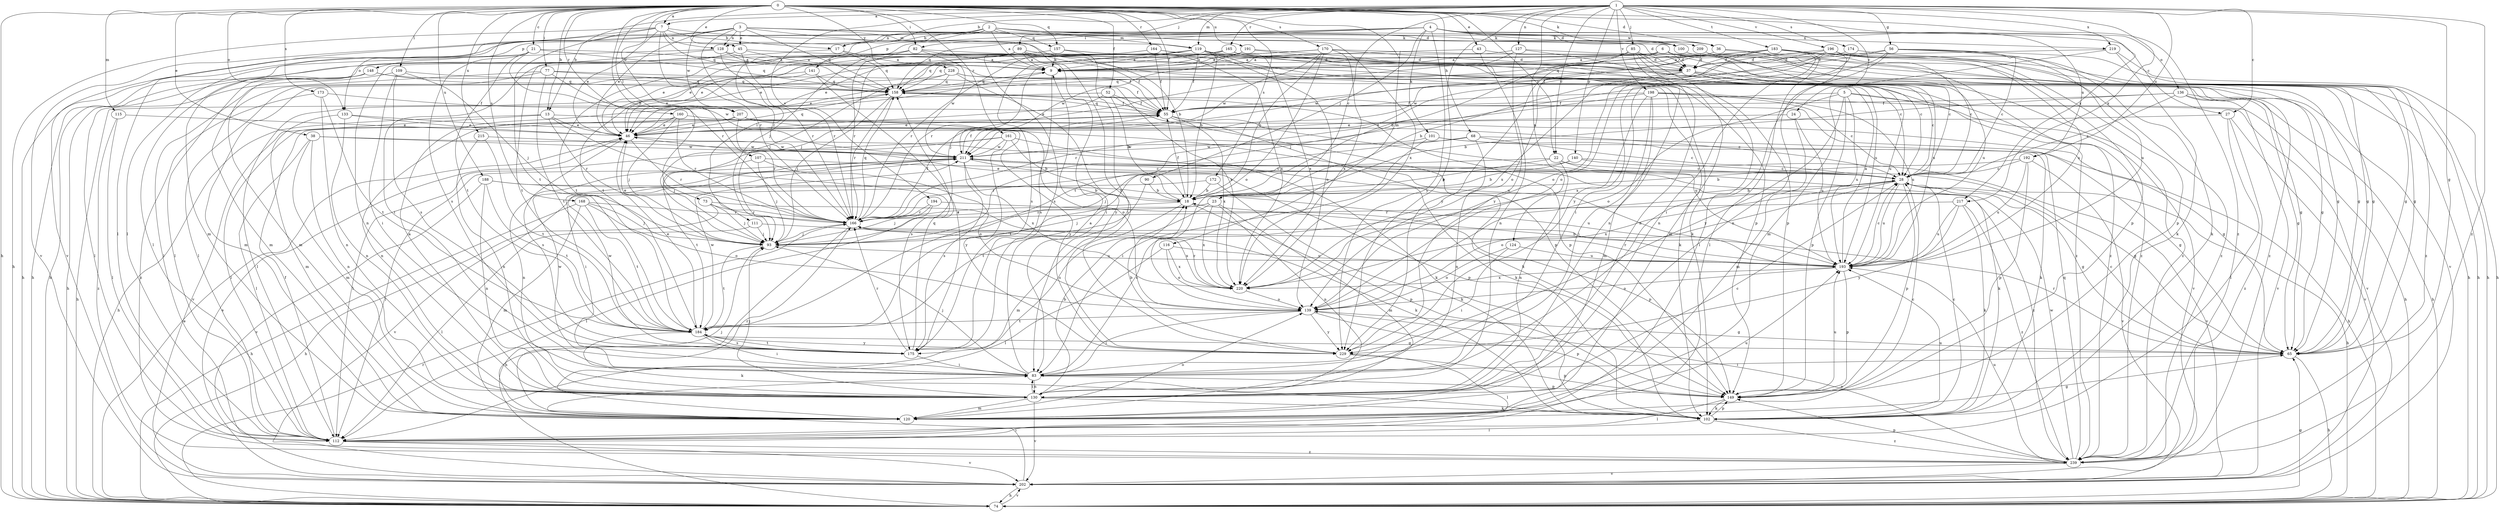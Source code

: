 strict digraph  {
0;
1;
2;
3;
4;
5;
6;
7;
9;
13;
17;
18;
21;
22;
23;
24;
27;
28;
36;
37;
38;
43;
45;
46;
52;
55;
56;
65;
68;
73;
74;
77;
82;
83;
85;
89;
90;
93;
100;
101;
102;
107;
109;
111;
112;
115;
116;
119;
120;
124;
127;
128;
130;
133;
136;
139;
140;
141;
148;
149;
157;
158;
160;
161;
164;
165;
166;
168;
170;
172;
173;
174;
175;
183;
184;
188;
191;
192;
193;
194;
196;
198;
202;
207;
209;
211;
215;
217;
219;
220;
228;
229;
239;
0 -> 7  [label=a];
0 -> 13  [label=b];
0 -> 21  [label=c];
0 -> 22  [label=c];
0 -> 36  [label=d];
0 -> 38  [label=e];
0 -> 43  [label=e];
0 -> 45  [label=e];
0 -> 52  [label=f];
0 -> 55  [label=f];
0 -> 68  [label=h];
0 -> 73  [label=h];
0 -> 74  [label=h];
0 -> 77  [label=i];
0 -> 82  [label=i];
0 -> 100  [label=k];
0 -> 107  [label=l];
0 -> 109  [label=l];
0 -> 115  [label=m];
0 -> 116  [label=m];
0 -> 133  [label=o];
0 -> 157  [label=q];
0 -> 160  [label=r];
0 -> 161  [label=r];
0 -> 164  [label=r];
0 -> 168  [label=s];
0 -> 170  [label=s];
0 -> 172  [label=s];
0 -> 173  [label=s];
0 -> 188  [label=u];
0 -> 191  [label=u];
0 -> 207  [label=w];
0 -> 215  [label=x];
0 -> 217  [label=x];
0 -> 228  [label=y];
0 -> 239  [label=z];
1 -> 7  [label=a];
1 -> 13  [label=b];
1 -> 17  [label=b];
1 -> 22  [label=c];
1 -> 23  [label=c];
1 -> 24  [label=c];
1 -> 27  [label=c];
1 -> 56  [label=g];
1 -> 65  [label=g];
1 -> 85  [label=j];
1 -> 89  [label=j];
1 -> 119  [label=m];
1 -> 124  [label=n];
1 -> 127  [label=n];
1 -> 140  [label=p];
1 -> 165  [label=r];
1 -> 174  [label=s];
1 -> 183  [label=t];
1 -> 192  [label=u];
1 -> 194  [label=v];
1 -> 196  [label=v];
1 -> 198  [label=v];
1 -> 217  [label=x];
1 -> 219  [label=x];
1 -> 229  [label=y];
1 -> 239  [label=z];
2 -> 9  [label=a];
2 -> 17  [label=b];
2 -> 36  [label=d];
2 -> 100  [label=k];
2 -> 111  [label=l];
2 -> 112  [label=l];
2 -> 119  [label=m];
2 -> 128  [label=n];
2 -> 141  [label=p];
2 -> 148  [label=p];
2 -> 157  [label=q];
2 -> 202  [label=v];
2 -> 219  [label=x];
2 -> 220  [label=x];
3 -> 36  [label=d];
3 -> 37  [label=d];
3 -> 45  [label=e];
3 -> 46  [label=e];
3 -> 100  [label=k];
3 -> 119  [label=m];
3 -> 128  [label=n];
3 -> 133  [label=o];
3 -> 158  [label=q];
3 -> 166  [label=r];
3 -> 202  [label=v];
3 -> 207  [label=w];
3 -> 229  [label=y];
4 -> 27  [label=c];
4 -> 82  [label=i];
4 -> 90  [label=j];
4 -> 93  [label=j];
4 -> 100  [label=k];
4 -> 101  [label=k];
4 -> 136  [label=o];
4 -> 158  [label=q];
4 -> 192  [label=u];
4 -> 209  [label=w];
4 -> 229  [label=y];
5 -> 55  [label=f];
5 -> 74  [label=h];
5 -> 139  [label=o];
5 -> 149  [label=p];
5 -> 193  [label=u];
5 -> 202  [label=v];
5 -> 229  [label=y];
6 -> 9  [label=a];
6 -> 28  [label=c];
6 -> 37  [label=d];
6 -> 46  [label=e];
6 -> 74  [label=h];
6 -> 211  [label=w];
6 -> 239  [label=z];
7 -> 17  [label=b];
7 -> 18  [label=b];
7 -> 46  [label=e];
7 -> 74  [label=h];
7 -> 112  [label=l];
7 -> 128  [label=n];
7 -> 158  [label=q];
7 -> 166  [label=r];
7 -> 184  [label=t];
9 -> 158  [label=q];
9 -> 175  [label=s];
13 -> 46  [label=e];
13 -> 74  [label=h];
13 -> 166  [label=r];
13 -> 175  [label=s];
13 -> 193  [label=u];
13 -> 202  [label=v];
17 -> 9  [label=a];
17 -> 130  [label=n];
17 -> 158  [label=q];
18 -> 46  [label=e];
18 -> 55  [label=f];
18 -> 120  [label=m];
18 -> 149  [label=p];
18 -> 166  [label=r];
21 -> 9  [label=a];
21 -> 74  [label=h];
21 -> 158  [label=q];
21 -> 166  [label=r];
21 -> 175  [label=s];
21 -> 184  [label=t];
22 -> 18  [label=b];
22 -> 28  [label=c];
22 -> 102  [label=k];
22 -> 130  [label=n];
22 -> 166  [label=r];
23 -> 93  [label=j];
23 -> 120  [label=m];
23 -> 130  [label=n];
23 -> 166  [label=r];
23 -> 175  [label=s];
23 -> 220  [label=x];
24 -> 46  [label=e];
24 -> 120  [label=m];
24 -> 193  [label=u];
27 -> 46  [label=e];
27 -> 112  [label=l];
27 -> 202  [label=v];
27 -> 239  [label=z];
28 -> 18  [label=b];
28 -> 65  [label=g];
28 -> 74  [label=h];
28 -> 139  [label=o];
28 -> 149  [label=p];
28 -> 193  [label=u];
28 -> 220  [label=x];
36 -> 9  [label=a];
36 -> 28  [label=c];
36 -> 239  [label=z];
37 -> 18  [label=b];
37 -> 28  [label=c];
37 -> 65  [label=g];
37 -> 158  [label=q];
37 -> 193  [label=u];
37 -> 220  [label=x];
38 -> 102  [label=k];
38 -> 112  [label=l];
38 -> 120  [label=m];
38 -> 130  [label=n];
38 -> 211  [label=w];
43 -> 9  [label=a];
43 -> 65  [label=g];
43 -> 130  [label=n];
45 -> 9  [label=a];
45 -> 102  [label=k];
45 -> 166  [label=r];
45 -> 184  [label=t];
46 -> 158  [label=q];
46 -> 166  [label=r];
46 -> 175  [label=s];
46 -> 211  [label=w];
52 -> 18  [label=b];
52 -> 46  [label=e];
52 -> 55  [label=f];
52 -> 74  [label=h];
52 -> 149  [label=p];
55 -> 46  [label=e];
55 -> 102  [label=k];
55 -> 158  [label=q];
55 -> 193  [label=u];
55 -> 220  [label=x];
56 -> 28  [label=c];
56 -> 37  [label=d];
56 -> 55  [label=f];
56 -> 83  [label=i];
56 -> 93  [label=j];
56 -> 102  [label=k];
56 -> 193  [label=u];
56 -> 239  [label=z];
65 -> 28  [label=c];
65 -> 74  [label=h];
65 -> 83  [label=i];
65 -> 166  [label=r];
68 -> 28  [label=c];
68 -> 65  [label=g];
68 -> 130  [label=n];
68 -> 184  [label=t];
68 -> 211  [label=w];
73 -> 74  [label=h];
73 -> 93  [label=j];
73 -> 102  [label=k];
73 -> 166  [label=r];
74 -> 46  [label=e];
74 -> 65  [label=g];
74 -> 166  [label=r];
74 -> 202  [label=v];
77 -> 55  [label=f];
77 -> 112  [label=l];
77 -> 120  [label=m];
77 -> 158  [label=q];
77 -> 184  [label=t];
77 -> 211  [label=w];
82 -> 9  [label=a];
82 -> 46  [label=e];
82 -> 166  [label=r];
82 -> 184  [label=t];
82 -> 193  [label=u];
82 -> 211  [label=w];
83 -> 9  [label=a];
83 -> 28  [label=c];
83 -> 93  [label=j];
83 -> 130  [label=n];
83 -> 149  [label=p];
83 -> 211  [label=w];
85 -> 18  [label=b];
85 -> 37  [label=d];
85 -> 46  [label=e];
85 -> 112  [label=l];
85 -> 120  [label=m];
85 -> 130  [label=n];
85 -> 193  [label=u];
85 -> 229  [label=y];
89 -> 9  [label=a];
89 -> 46  [label=e];
89 -> 55  [label=f];
89 -> 83  [label=i];
89 -> 158  [label=q];
89 -> 175  [label=s];
89 -> 239  [label=z];
90 -> 18  [label=b];
90 -> 184  [label=t];
93 -> 46  [label=e];
93 -> 184  [label=t];
93 -> 193  [label=u];
100 -> 65  [label=g];
100 -> 139  [label=o];
101 -> 74  [label=h];
101 -> 83  [label=i];
101 -> 102  [label=k];
101 -> 211  [label=w];
102 -> 28  [label=c];
102 -> 112  [label=l];
102 -> 149  [label=p];
102 -> 193  [label=u];
102 -> 239  [label=z];
107 -> 28  [label=c];
107 -> 93  [label=j];
107 -> 139  [label=o];
107 -> 184  [label=t];
109 -> 83  [label=i];
109 -> 93  [label=j];
109 -> 112  [label=l];
109 -> 158  [label=q];
109 -> 175  [label=s];
111 -> 93  [label=j];
111 -> 112  [label=l];
111 -> 220  [label=x];
112 -> 55  [label=f];
112 -> 202  [label=v];
112 -> 239  [label=z];
115 -> 46  [label=e];
115 -> 112  [label=l];
115 -> 239  [label=z];
116 -> 112  [label=l];
116 -> 139  [label=o];
116 -> 193  [label=u];
116 -> 220  [label=x];
119 -> 9  [label=a];
119 -> 18  [label=b];
119 -> 28  [label=c];
119 -> 37  [label=d];
119 -> 55  [label=f];
119 -> 112  [label=l];
119 -> 139  [label=o];
119 -> 149  [label=p];
119 -> 166  [label=r];
119 -> 175  [label=s];
120 -> 28  [label=c];
120 -> 65  [label=g];
120 -> 93  [label=j];
120 -> 139  [label=o];
120 -> 166  [label=r];
120 -> 193  [label=u];
124 -> 83  [label=i];
124 -> 139  [label=o];
124 -> 193  [label=u];
127 -> 9  [label=a];
127 -> 74  [label=h];
127 -> 93  [label=j];
127 -> 229  [label=y];
127 -> 239  [label=z];
128 -> 9  [label=a];
128 -> 55  [label=f];
128 -> 74  [label=h];
128 -> 120  [label=m];
128 -> 166  [label=r];
130 -> 9  [label=a];
130 -> 18  [label=b];
130 -> 28  [label=c];
130 -> 83  [label=i];
130 -> 93  [label=j];
130 -> 102  [label=k];
130 -> 120  [label=m];
130 -> 202  [label=v];
133 -> 46  [label=e];
133 -> 120  [label=m];
133 -> 130  [label=n];
133 -> 229  [label=y];
136 -> 18  [label=b];
136 -> 28  [label=c];
136 -> 55  [label=f];
136 -> 65  [label=g];
136 -> 74  [label=h];
136 -> 202  [label=v];
139 -> 65  [label=g];
139 -> 83  [label=i];
139 -> 149  [label=p];
139 -> 184  [label=t];
139 -> 229  [label=y];
140 -> 18  [label=b];
140 -> 28  [label=c];
140 -> 93  [label=j];
140 -> 202  [label=v];
141 -> 46  [label=e];
141 -> 112  [label=l];
141 -> 158  [label=q];
141 -> 175  [label=s];
148 -> 74  [label=h];
148 -> 112  [label=l];
148 -> 120  [label=m];
148 -> 158  [label=q];
148 -> 220  [label=x];
149 -> 102  [label=k];
149 -> 112  [label=l];
149 -> 193  [label=u];
157 -> 9  [label=a];
157 -> 83  [label=i];
157 -> 93  [label=j];
157 -> 149  [label=p];
157 -> 220  [label=x];
158 -> 55  [label=f];
158 -> 93  [label=j];
158 -> 112  [label=l];
158 -> 149  [label=p];
158 -> 166  [label=r];
160 -> 28  [label=c];
160 -> 46  [label=e];
160 -> 93  [label=j];
160 -> 130  [label=n];
160 -> 166  [label=r];
161 -> 18  [label=b];
161 -> 93  [label=j];
161 -> 102  [label=k];
161 -> 112  [label=l];
161 -> 211  [label=w];
161 -> 229  [label=y];
164 -> 37  [label=d];
164 -> 46  [label=e];
164 -> 55  [label=f];
164 -> 74  [label=h];
164 -> 239  [label=z];
165 -> 9  [label=a];
165 -> 130  [label=n];
165 -> 158  [label=q];
165 -> 166  [label=r];
165 -> 202  [label=v];
165 -> 220  [label=x];
166 -> 55  [label=f];
166 -> 74  [label=h];
166 -> 93  [label=j];
166 -> 158  [label=q];
168 -> 74  [label=h];
168 -> 93  [label=j];
168 -> 120  [label=m];
168 -> 139  [label=o];
168 -> 166  [label=r];
168 -> 184  [label=t];
170 -> 18  [label=b];
170 -> 37  [label=d];
170 -> 65  [label=g];
170 -> 83  [label=i];
170 -> 93  [label=j];
170 -> 139  [label=o];
170 -> 184  [label=t];
170 -> 211  [label=w];
170 -> 220  [label=x];
172 -> 18  [label=b];
172 -> 102  [label=k];
172 -> 202  [label=v];
173 -> 55  [label=f];
173 -> 130  [label=n];
173 -> 184  [label=t];
173 -> 239  [label=z];
174 -> 37  [label=d];
174 -> 83  [label=i];
174 -> 239  [label=z];
175 -> 83  [label=i];
175 -> 158  [label=q];
175 -> 166  [label=r];
175 -> 184  [label=t];
175 -> 211  [label=w];
183 -> 37  [label=d];
183 -> 65  [label=g];
183 -> 74  [label=h];
183 -> 112  [label=l];
183 -> 130  [label=n];
183 -> 139  [label=o];
183 -> 149  [label=p];
183 -> 158  [label=q];
183 -> 211  [label=w];
184 -> 46  [label=e];
184 -> 65  [label=g];
184 -> 83  [label=i];
184 -> 102  [label=k];
184 -> 175  [label=s];
184 -> 211  [label=w];
184 -> 229  [label=y];
188 -> 18  [label=b];
188 -> 130  [label=n];
188 -> 184  [label=t];
188 -> 193  [label=u];
188 -> 202  [label=v];
191 -> 9  [label=a];
191 -> 28  [label=c];
191 -> 65  [label=g];
191 -> 211  [label=w];
192 -> 18  [label=b];
192 -> 28  [label=c];
192 -> 149  [label=p];
192 -> 193  [label=u];
192 -> 202  [label=v];
193 -> 9  [label=a];
193 -> 18  [label=b];
193 -> 28  [label=c];
193 -> 139  [label=o];
193 -> 149  [label=p];
193 -> 166  [label=r];
193 -> 220  [label=x];
194 -> 93  [label=j];
194 -> 112  [label=l];
194 -> 149  [label=p];
194 -> 166  [label=r];
196 -> 37  [label=d];
196 -> 65  [label=g];
196 -> 130  [label=n];
196 -> 139  [label=o];
196 -> 149  [label=p];
196 -> 184  [label=t];
196 -> 193  [label=u];
196 -> 229  [label=y];
198 -> 28  [label=c];
198 -> 55  [label=f];
198 -> 83  [label=i];
198 -> 120  [label=m];
198 -> 166  [label=r];
198 -> 193  [label=u];
198 -> 202  [label=v];
198 -> 220  [label=x];
202 -> 46  [label=e];
202 -> 74  [label=h];
202 -> 83  [label=i];
207 -> 46  [label=e];
207 -> 65  [label=g];
207 -> 112  [label=l];
207 -> 139  [label=o];
207 -> 166  [label=r];
209 -> 37  [label=d];
209 -> 193  [label=u];
211 -> 28  [label=c];
211 -> 55  [label=f];
211 -> 65  [label=g];
211 -> 83  [label=i];
211 -> 112  [label=l];
211 -> 130  [label=n];
211 -> 149  [label=p];
211 -> 175  [label=s];
211 -> 220  [label=x];
211 -> 239  [label=z];
215 -> 130  [label=n];
215 -> 184  [label=t];
215 -> 211  [label=w];
217 -> 102  [label=k];
217 -> 166  [label=r];
217 -> 193  [label=u];
217 -> 229  [label=y];
217 -> 239  [label=z];
219 -> 9  [label=a];
219 -> 74  [label=h];
219 -> 102  [label=k];
219 -> 120  [label=m];
220 -> 139  [label=o];
220 -> 166  [label=r];
228 -> 46  [label=e];
228 -> 65  [label=g];
228 -> 102  [label=k];
228 -> 120  [label=m];
228 -> 158  [label=q];
228 -> 229  [label=y];
229 -> 18  [label=b];
229 -> 112  [label=l];
229 -> 149  [label=p];
239 -> 139  [label=o];
239 -> 149  [label=p];
239 -> 158  [label=q];
239 -> 193  [label=u];
239 -> 202  [label=v];
239 -> 211  [label=w];
}
